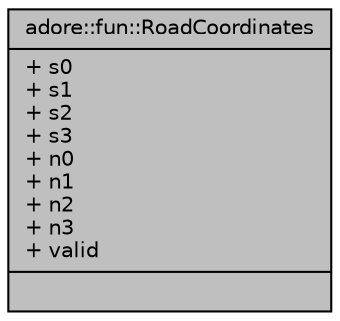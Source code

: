 digraph "adore::fun::RoadCoordinates"
{
 // LATEX_PDF_SIZE
  edge [fontname="Helvetica",fontsize="10",labelfontname="Helvetica",labelfontsize="10"];
  node [fontname="Helvetica",fontsize="10",shape=record];
  Node1 [label="{adore::fun::RoadCoordinates\n|+ s0\l+ s1\l+ s2\l+ s3\l+ n0\l+ n1\l+ n2\l+ n3\l+ valid\l|}",height=0.2,width=0.4,color="black", fillcolor="grey75", style="filled", fontcolor="black",tooltip=" "];
}
